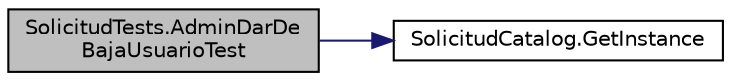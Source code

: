 digraph "SolicitudTests.AdminDarDeBajaUsuarioTest"
{
 // INTERACTIVE_SVG=YES
 // LATEX_PDF_SIZE
  edge [fontname="Helvetica",fontsize="10",labelfontname="Helvetica",labelfontsize="10"];
  node [fontname="Helvetica",fontsize="10",shape=record];
  rankdir="LR";
  Node1 [label="SolicitudTests.AdminDarDe\lBajaUsuarioTest",height=0.2,width=0.4,color="black", fillcolor="grey75", style="filled", fontcolor="black",tooltip="Test para cuando se da de baja una solicitud"];
  Node1 -> Node2 [color="midnightblue",fontsize="10",style="solid",fontname="Helvetica"];
  Node2 [label="SolicitudCatalog.GetInstance",height=0.2,width=0.4,color="black", fillcolor="white", style="filled",URL="$classSolicitudCatalog.html#ac3a66e36101cb5286668884aef80fac7",tooltip="Método para obtener la instancia de la clase."];
}
